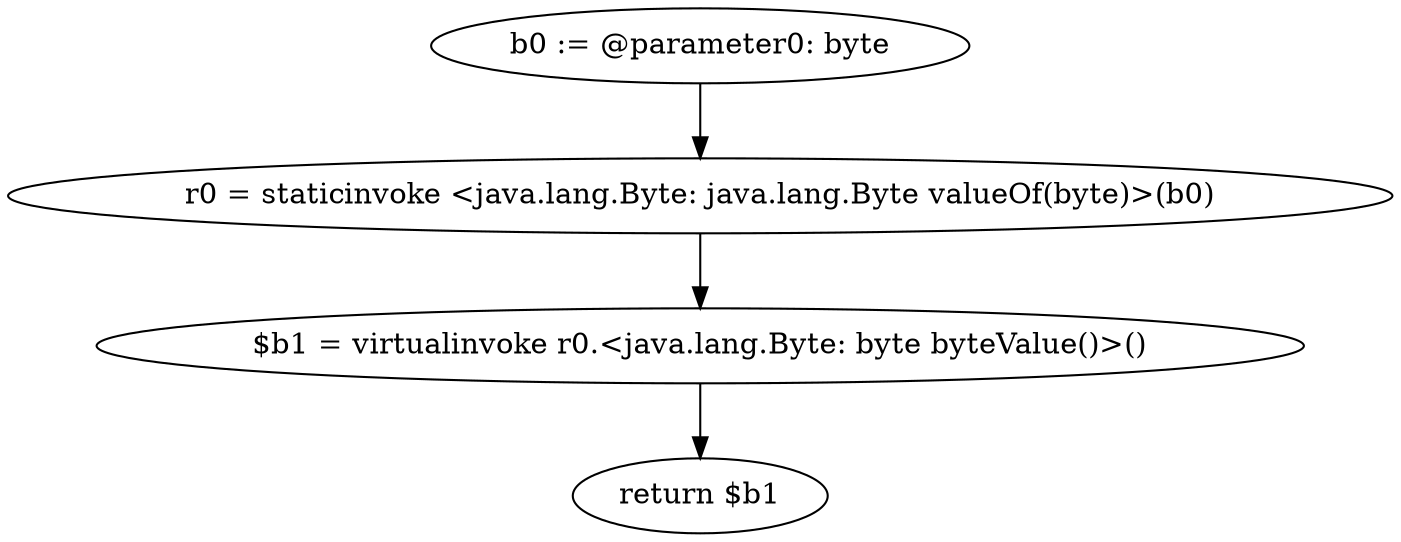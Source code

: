 digraph "unitGraph" {
    "b0 := @parameter0: byte"
    "r0 = staticinvoke <java.lang.Byte: java.lang.Byte valueOf(byte)>(b0)"
    "$b1 = virtualinvoke r0.<java.lang.Byte: byte byteValue()>()"
    "return $b1"
    "b0 := @parameter0: byte"->"r0 = staticinvoke <java.lang.Byte: java.lang.Byte valueOf(byte)>(b0)";
    "r0 = staticinvoke <java.lang.Byte: java.lang.Byte valueOf(byte)>(b0)"->"$b1 = virtualinvoke r0.<java.lang.Byte: byte byteValue()>()";
    "$b1 = virtualinvoke r0.<java.lang.Byte: byte byteValue()>()"->"return $b1";
}
